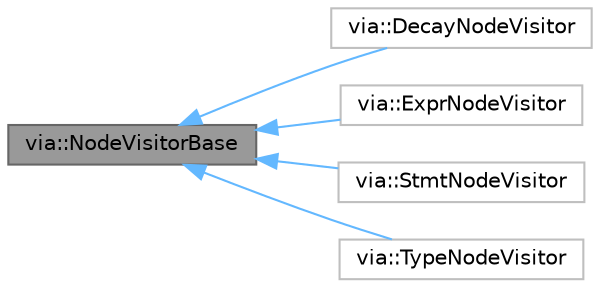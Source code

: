 digraph "via::NodeVisitorBase"
{
 // LATEX_PDF_SIZE
  bgcolor="transparent";
  edge [fontname=Helvetica,fontsize=10,labelfontname=Helvetica,labelfontsize=10];
  node [fontname=Helvetica,fontsize=10,shape=box,height=0.2,width=0.4];
  rankdir="LR";
  Node1 [id="Node000001",label="via::NodeVisitorBase",height=0.2,width=0.4,color="gray40", fillcolor="grey60", style="filled", fontcolor="black",tooltip=" "];
  Node1 -> Node2 [id="edge1_Node000001_Node000002",dir="back",color="steelblue1",style="solid",tooltip=" "];
  Node2 [id="Node000002",label="via::DecayNodeVisitor",height=0.2,width=0.4,color="grey75", fillcolor="white", style="filled",URL="$classvia_1_1DecayNodeVisitor.html",tooltip=" "];
  Node1 -> Node3 [id="edge2_Node000001_Node000003",dir="back",color="steelblue1",style="solid",tooltip=" "];
  Node3 [id="Node000003",label="via::ExprNodeVisitor",height=0.2,width=0.4,color="grey75", fillcolor="white", style="filled",URL="$classvia_1_1ExprNodeVisitor.html",tooltip=" "];
  Node1 -> Node4 [id="edge3_Node000001_Node000004",dir="back",color="steelblue1",style="solid",tooltip=" "];
  Node4 [id="Node000004",label="via::StmtNodeVisitor",height=0.2,width=0.4,color="grey75", fillcolor="white", style="filled",URL="$classvia_1_1StmtNodeVisitor.html",tooltip=" "];
  Node1 -> Node5 [id="edge4_Node000001_Node000005",dir="back",color="steelblue1",style="solid",tooltip=" "];
  Node5 [id="Node000005",label="via::TypeNodeVisitor",height=0.2,width=0.4,color="grey75", fillcolor="white", style="filled",URL="$classvia_1_1TypeNodeVisitor.html",tooltip=" "];
}
